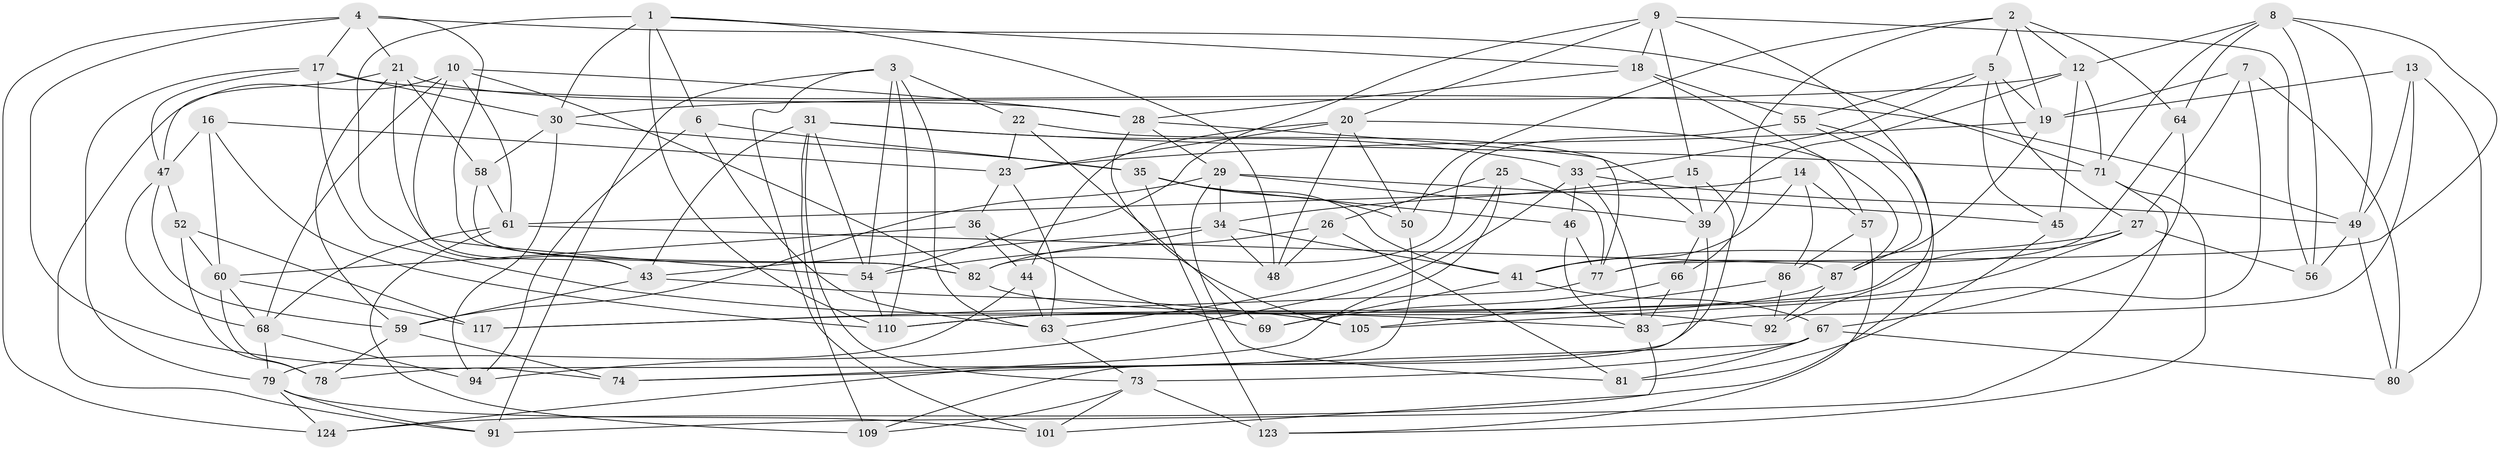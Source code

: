// original degree distribution, {4: 1.0}
// Generated by graph-tools (version 1.1) at 2025/42/03/06/25 10:42:22]
// undirected, 80 vertices, 203 edges
graph export_dot {
graph [start="1"]
  node [color=gray90,style=filled];
  1 [super="+111"];
  2 [super="+102"];
  3 [super="+112"];
  4 [super="+72"];
  5 [super="+11"];
  6;
  7;
  8 [super="+51"];
  9 [super="+121"];
  10 [super="+65"];
  12 [super="+37"];
  13;
  14;
  15;
  16;
  17 [super="+70"];
  18 [super="+32"];
  19 [super="+85"];
  20 [super="+38"];
  21 [super="+24"];
  22;
  23 [super="+108"];
  25;
  26;
  27 [super="+96"];
  28 [super="+42"];
  29 [super="+40"];
  30 [super="+106"];
  31 [super="+122"];
  33 [super="+62"];
  34 [super="+118"];
  35 [super="+103"];
  36;
  39 [super="+100"];
  41 [super="+93"];
  43 [super="+104"];
  44;
  45;
  46;
  47 [super="+53"];
  48;
  49 [super="+113"];
  50;
  52;
  54 [super="+120"];
  55 [super="+84"];
  56;
  57;
  58;
  59 [super="+76"];
  60 [super="+88"];
  61 [super="+95"];
  63 [super="+89"];
  64;
  66;
  67 [super="+116"];
  68 [super="+75"];
  69;
  71 [super="+98"];
  73 [super="+97"];
  74;
  77 [super="+90"];
  78;
  79 [super="+115"];
  80;
  81;
  82 [super="+107"];
  83 [super="+114"];
  86;
  87 [super="+99"];
  91;
  92;
  94;
  101;
  105;
  109;
  110 [super="+119"];
  117;
  123;
  124;
  1 -- 110;
  1 -- 6;
  1 -- 48;
  1 -- 18;
  1 -- 43;
  1 -- 30;
  2 -- 12;
  2 -- 5;
  2 -- 64;
  2 -- 19;
  2 -- 50;
  2 -- 66;
  3 -- 101;
  3 -- 54;
  3 -- 63;
  3 -- 91;
  3 -- 22;
  3 -- 110;
  4 -- 74;
  4 -- 82;
  4 -- 21;
  4 -- 124;
  4 -- 17;
  4 -- 71;
  5 -- 33;
  5 -- 27;
  5 -- 45;
  5 -- 19;
  5 -- 55;
  6 -- 94;
  6 -- 63;
  6 -- 35;
  7 -- 19;
  7 -- 80;
  7 -- 105;
  7 -- 27;
  8 -- 56;
  8 -- 64;
  8 -- 49;
  8 -- 77;
  8 -- 71;
  8 -- 12;
  9 -- 92;
  9 -- 20;
  9 -- 54;
  9 -- 56;
  9 -- 15;
  9 -- 18;
  10 -- 91;
  10 -- 68;
  10 -- 28;
  10 -- 82;
  10 -- 43;
  10 -- 61;
  12 -- 71;
  12 -- 45;
  12 -- 30;
  12 -- 39;
  13 -- 80;
  13 -- 49;
  13 -- 19;
  13 -- 83;
  14 -- 57;
  14 -- 86;
  14 -- 61;
  14 -- 41;
  15 -- 39;
  15 -- 34;
  15 -- 78;
  16 -- 60;
  16 -- 47;
  16 -- 110;
  16 -- 23;
  17 -- 79;
  17 -- 83;
  17 -- 30;
  17 -- 49;
  17 -- 47;
  18 -- 57;
  18 -- 55 [weight=2];
  18 -- 28;
  19 -- 23;
  19 -- 87;
  20 -- 87;
  20 -- 50;
  20 -- 48;
  20 -- 44;
  20 -- 23;
  21 -- 28;
  21 -- 54;
  21 -- 58;
  21 -- 59;
  21 -- 47;
  22 -- 39;
  22 -- 69;
  22 -- 23;
  23 -- 36;
  23 -- 63;
  25 -- 26;
  25 -- 74;
  25 -- 63;
  25 -- 77;
  26 -- 81;
  26 -- 48;
  26 -- 82;
  27 -- 56;
  27 -- 117;
  27 -- 41;
  27 -- 110;
  28 -- 29;
  28 -- 105;
  28 -- 77;
  29 -- 59;
  29 -- 81;
  29 -- 45;
  29 -- 39;
  29 -- 34;
  30 -- 94;
  30 -- 58;
  30 -- 35;
  31 -- 109;
  31 -- 43;
  31 -- 54;
  31 -- 71;
  31 -- 33;
  31 -- 73;
  33 -- 94;
  33 -- 49;
  33 -- 83;
  33 -- 46;
  34 -- 54;
  34 -- 48;
  34 -- 41;
  34 -- 43;
  35 -- 123;
  35 -- 41;
  35 -- 46;
  35 -- 50;
  36 -- 44;
  36 -- 69;
  36 -- 60;
  39 -- 66;
  39 -- 109;
  41 -- 67;
  41 -- 69;
  43 -- 59;
  43 -- 105;
  44 -- 79;
  44 -- 63;
  45 -- 81;
  46 -- 83;
  46 -- 77;
  47 -- 68;
  47 -- 59;
  47 -- 52;
  49 -- 56;
  49 -- 80;
  50 -- 124;
  52 -- 78;
  52 -- 117;
  52 -- 60;
  54 -- 110;
  55 -- 87;
  55 -- 82;
  55 -- 124;
  57 -- 123;
  57 -- 86;
  58 -- 82;
  58 -- 61;
  59 -- 78;
  59 -- 74;
  60 -- 117;
  60 -- 68;
  60 -- 78;
  61 -- 87;
  61 -- 68;
  61 -- 109;
  63 -- 73;
  64 -- 77;
  64 -- 67;
  66 -- 69;
  66 -- 83;
  67 -- 81;
  67 -- 74;
  67 -- 73;
  67 -- 80;
  68 -- 94;
  68 -- 79;
  71 -- 123;
  71 -- 91;
  73 -- 123;
  73 -- 101;
  73 -- 109;
  77 -- 117;
  79 -- 91;
  79 -- 124;
  79 -- 101;
  82 -- 92;
  83 -- 101;
  86 -- 105;
  86 -- 92;
  87 -- 110;
  87 -- 92;
}
